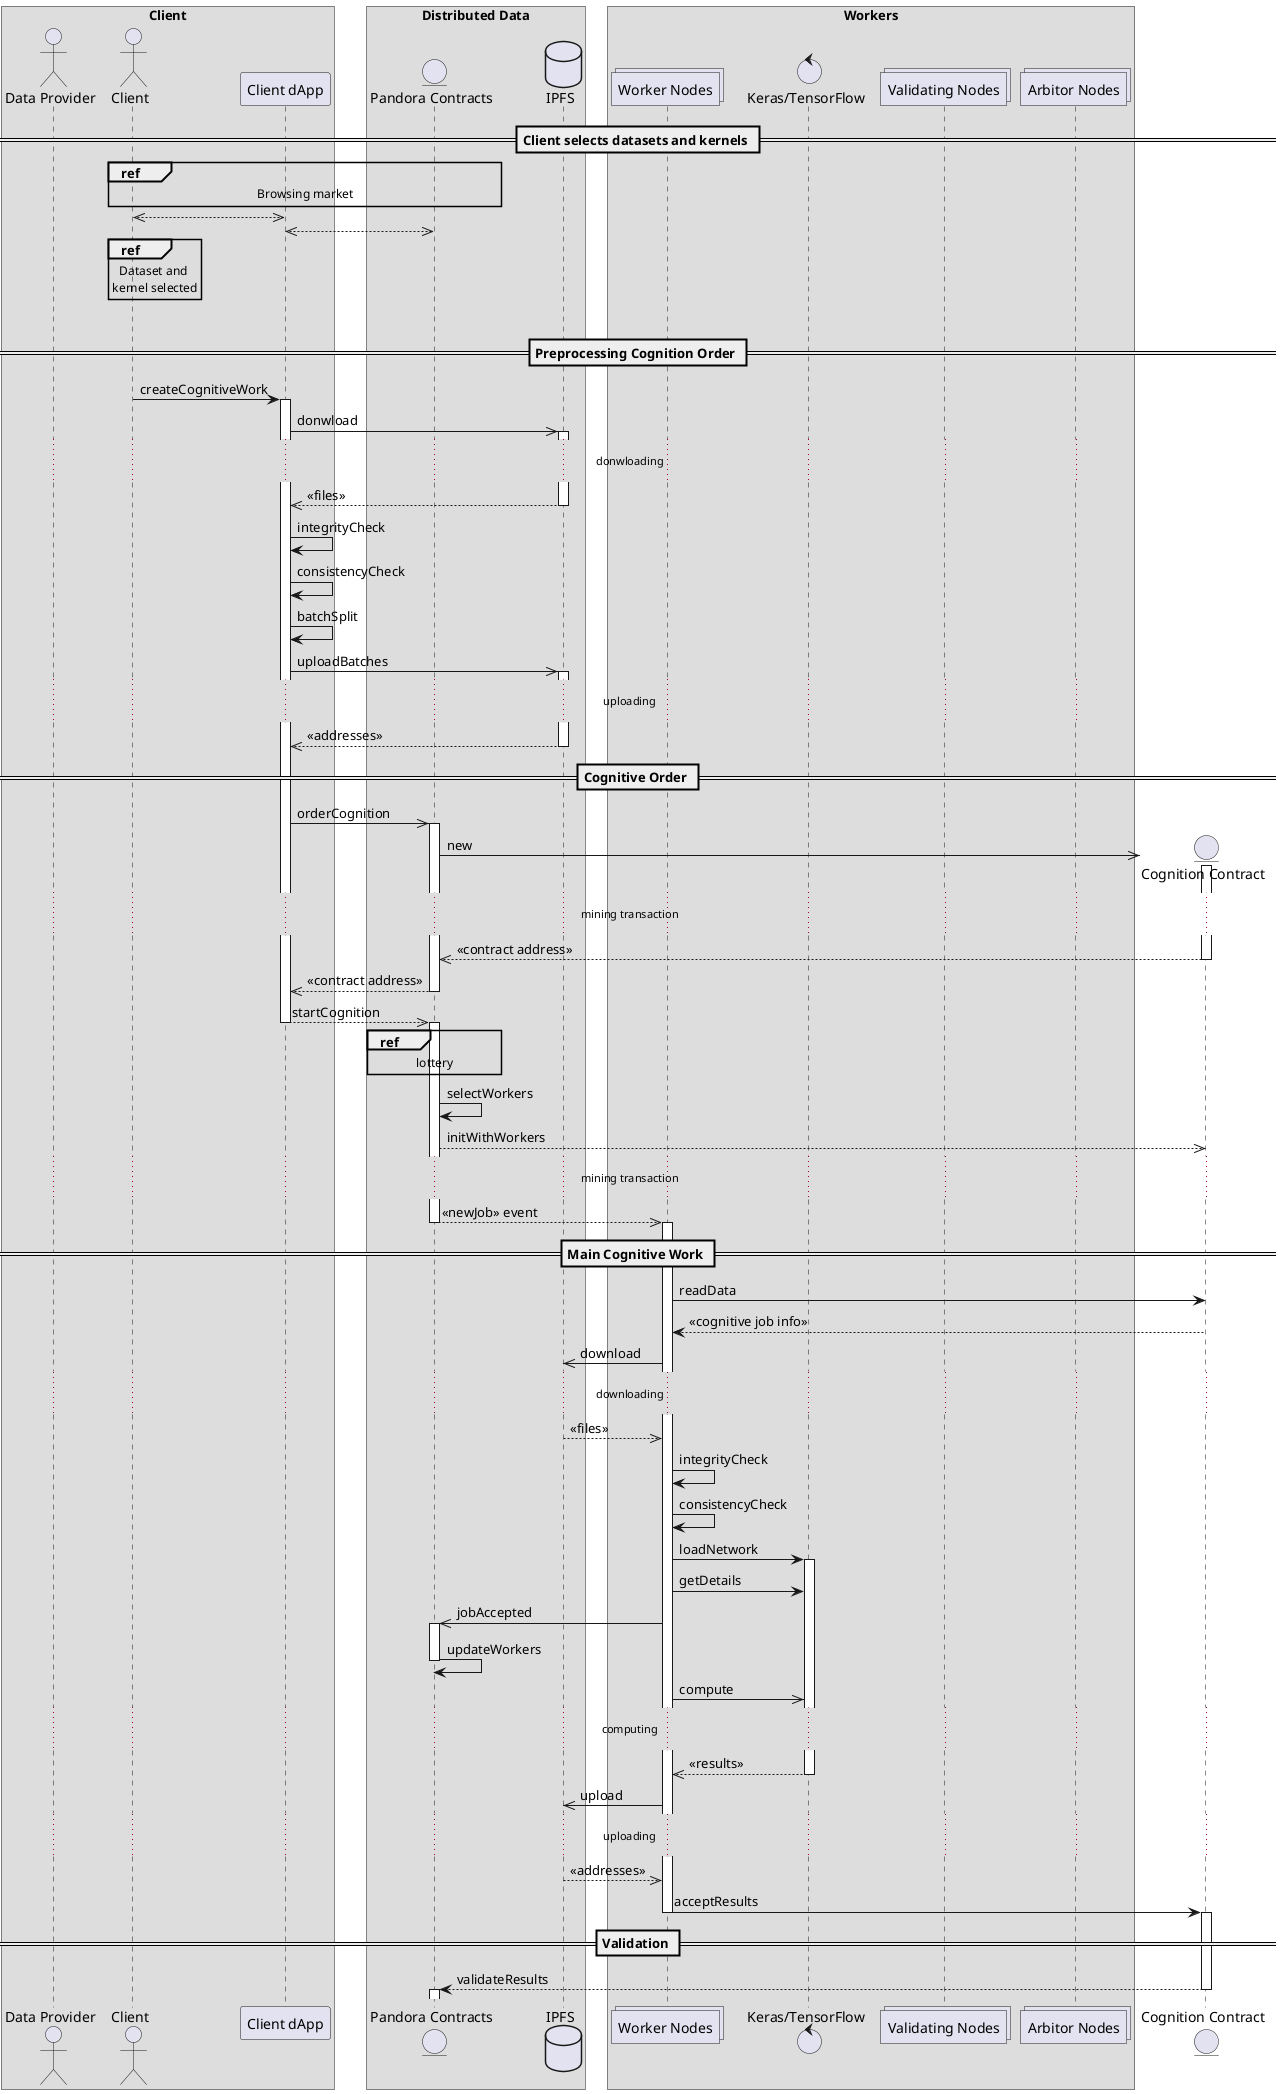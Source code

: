 @startuml
box "Client"
  actor "Data Provider" as provider
  actor "Client" as client
  participant "Client dApp" as dapp
end box

box "Distributed Data"
  entity "Pandora Contracts" as pandora
  database "IPFS" as ipfs
end box

box "Workers"
  collections "Worker Nodes" as workers
  control "Keras/TensorFlow" as nn
  collections "Validating Nodes" as validators
  collections "Arbitor Nodes" as arbitors
end box

== Client selects datasets and kernels ==

ref over client, dapp, pandora: Browsing market
client <<-->> dapp
dapp <<-->> pandora
ref over client
  Dataset and 
  kernel selected
end ref

|||

== Preprocessing Cognition Order ==

client -> dapp: createCognitiveWork
activate dapp
dapp ->> ipfs: donwload
activate ipfs
... donwloading ...
ipfs -->> dapp: << files >>
deactivate ipfs

dapp -> dapp: integrityCheck
dapp -> dapp: consistencyCheck
dapp -> dapp: batchSplit
dapp ->> ipfs: uploadBatches
activate ipfs
... uploading ...
ipfs -->> dapp: << addresses >>
deactivate ipfs

== Cognitive Order ==

dapp ->> pandora: orderCognition
activate pandora
create entity "Cognition Contract" as cognition
pandora ->> cognition: new
activate cognition
... mining transaction ...
cognition -->> pandora: << contract address >>
deactivate cognition

pandora -->> dapp: << contract address >>
deactivate pandora

dapp -->> pandora: startCognition
deactivate dapp
activate pandora
ref over pandora: lottery
pandora -> pandora: selectWorkers
pandora -->> cognition: initWithWorkers
... mining transaction ...
pandora -->> workers: << newJob >> event
deactivate pandora

== Main Cognitive Work ==

activate workers
workers -> cognition: readData
cognition --> workers: << cognitive job info >>
workers ->> ipfs: download
... downloading ...
ipfs -->> workers: << files >>
workers -> workers: integrityCheck
workers -> workers: consistencyCheck
workers -> nn: loadNetwork
activate nn
workers -> nn: getDetails
workers ->> pandora: jobAccepted
activate pandora
pandora -> pandora: updateWorkers
'... mining transaction ...
deactivate pandora
workers ->> nn: compute
... computing ...
nn -->> workers: << results >>
deactivate nn
workers ->> ipfs: upload
... uploading ...
ipfs -->> workers: << addresses >>
workers -> cognition: acceptResults
deactivate workers
activate cognition

== Validation ==

cognition --> pandora: validateResults
deactivate cognition
activate pandora

deactivate dapp
@enduml
